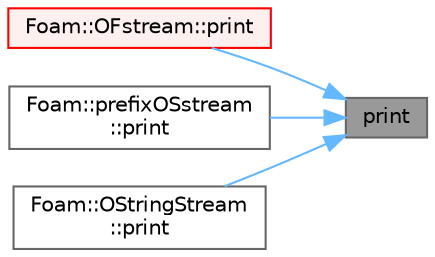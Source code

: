 digraph "print"
{
 // LATEX_PDF_SIZE
  bgcolor="transparent";
  edge [fontname=Helvetica,fontsize=10,labelfontname=Helvetica,labelfontsize=10];
  node [fontname=Helvetica,fontsize=10,shape=box,height=0.2,width=0.4];
  rankdir="RL";
  Node1 [id="Node000001",label="print",height=0.2,width=0.4,color="gray40", fillcolor="grey60", style="filled", fontcolor="black",tooltip=" "];
  Node1 -> Node2 [id="edge1_Node000001_Node000002",dir="back",color="steelblue1",style="solid",tooltip=" "];
  Node2 [id="Node000002",label="Foam::OFstream::print",height=0.2,width=0.4,color="red", fillcolor="#FFF0F0", style="filled",URL="$classFoam_1_1OFstream.html#a68926051a5d92c255b3604bcccded648",tooltip=" "];
  Node1 -> Node4 [id="edge2_Node000001_Node000004",dir="back",color="steelblue1",style="solid",tooltip=" "];
  Node4 [id="Node000004",label="Foam::prefixOSstream\l::print",height=0.2,width=0.4,color="grey40", fillcolor="white", style="filled",URL="$classFoam_1_1prefixOSstream.html#a68926051a5d92c255b3604bcccded648",tooltip=" "];
  Node1 -> Node5 [id="edge3_Node000001_Node000005",dir="back",color="steelblue1",style="solid",tooltip=" "];
  Node5 [id="Node000005",label="Foam::OStringStream\l::print",height=0.2,width=0.4,color="grey40", fillcolor="white", style="filled",URL="$classFoam_1_1OStringStream.html#a68926051a5d92c255b3604bcccded648",tooltip=" "];
}
